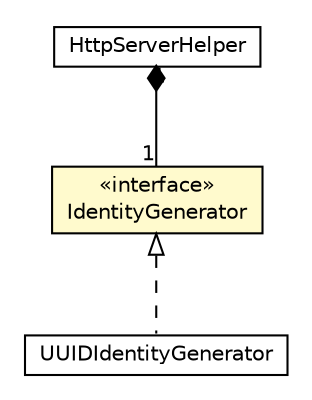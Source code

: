 #!/usr/local/bin/dot
#
# Class diagram 
# Generated by UMLGraph version R5_6-24-gf6e263 (http://www.umlgraph.org/)
#

digraph G {
	edge [fontname="Helvetica",fontsize=10,labelfontname="Helvetica",labelfontsize=10];
	node [fontname="Helvetica",fontsize=10,shape=plaintext];
	nodesep=0.25;
	ranksep=0.5;
	// io.werval.util.IdentityGenerator
	c23578 [label=<<table title="io.werval.util.IdentityGenerator" border="0" cellborder="1" cellspacing="0" cellpadding="2" port="p" bgcolor="lemonChiffon" href="./IdentityGenerator.html">
		<tr><td><table border="0" cellspacing="0" cellpadding="1">
<tr><td align="center" balign="center"> &#171;interface&#187; </td></tr>
<tr><td align="center" balign="center"> IdentityGenerator </td></tr>
		</table></td></tr>
		</table>>, URL="./IdentityGenerator.html", fontname="Helvetica", fontcolor="black", fontsize=10.0];
	// io.werval.util.UUIDIdentityGenerator
	c23605 [label=<<table title="io.werval.util.UUIDIdentityGenerator" border="0" cellborder="1" cellspacing="0" cellpadding="2" port="p" href="./UUIDIdentityGenerator.html">
		<tr><td><table border="0" cellspacing="0" cellpadding="1">
<tr><td align="center" balign="center"> UUIDIdentityGenerator </td></tr>
		</table></td></tr>
		</table>>, URL="./UUIDIdentityGenerator.html", fontname="Helvetica", fontcolor="black", fontsize=10.0];
	// io.werval.spi.server.HttpServerHelper
	c23625 [label=<<table title="io.werval.spi.server.HttpServerHelper" border="0" cellborder="1" cellspacing="0" cellpadding="2" port="p" href="../spi/server/HttpServerHelper.html">
		<tr><td><table border="0" cellspacing="0" cellpadding="1">
<tr><td align="center" balign="center"> HttpServerHelper </td></tr>
		</table></td></tr>
		</table>>, URL="../spi/server/HttpServerHelper.html", fontname="Helvetica", fontcolor="black", fontsize=10.0];
	//io.werval.util.UUIDIdentityGenerator implements io.werval.util.IdentityGenerator
	c23578:p -> c23605:p [dir=back,arrowtail=empty,style=dashed];
	// io.werval.spi.server.HttpServerHelper COMPOSED io.werval.util.IdentityGenerator
	c23625:p -> c23578:p [taillabel="1", label="", headlabel="1", fontname="Helvetica", fontcolor="black", fontsize=10.0, color="black", arrowhead=none, arrowtail=diamond, dir=both];
}

